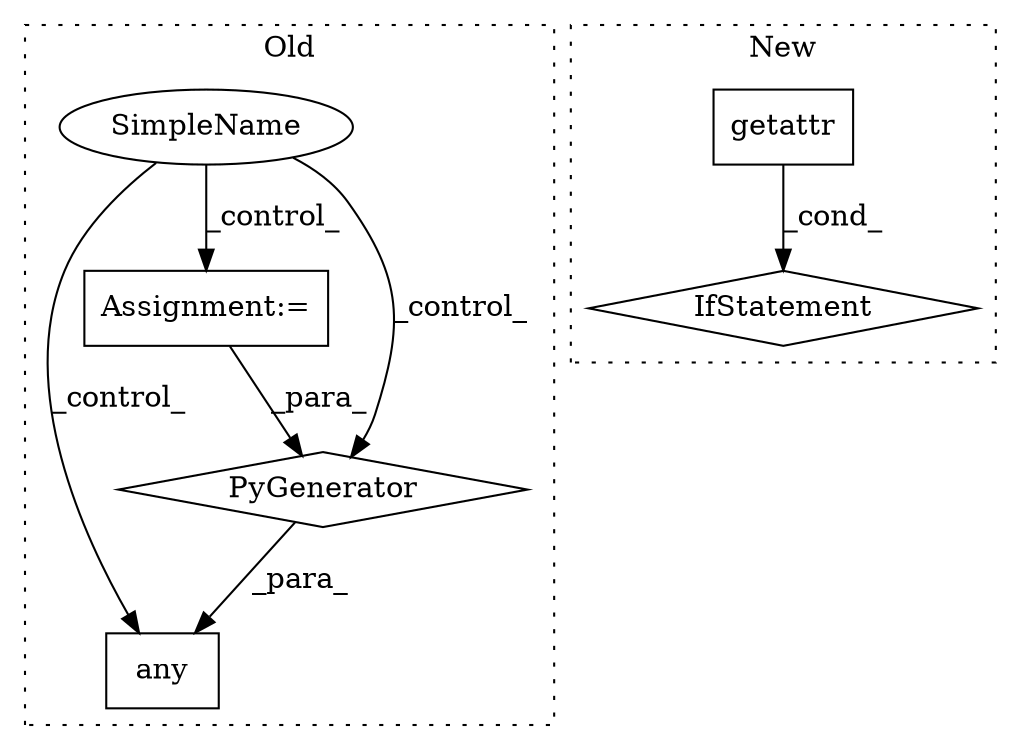 digraph G {
subgraph cluster0 {
1 [label="any" a="32" s="2504,2643" l="15,-3" shape="box"];
3 [label="Assignment:=" a="7" s="2615" l="22" shape="box"];
4 [label="PyGenerator" a="107" s="2519" l="124" shape="diamond"];
6 [label="SimpleName" a="42" s="2090" l="6" shape="ellipse"];
label = "Old";
style="dotted";
}
subgraph cluster1 {
2 [label="getattr" a="32" s="4315,4367" l="8,1" shape="box"];
5 [label="IfStatement" a="25" s="4593,4622" l="4,2" shape="diamond"];
label = "New";
style="dotted";
}
2 -> 5 [label="_cond_"];
3 -> 4 [label="_para_"];
4 -> 1 [label="_para_"];
6 -> 3 [label="_control_"];
6 -> 4 [label="_control_"];
6 -> 1 [label="_control_"];
}